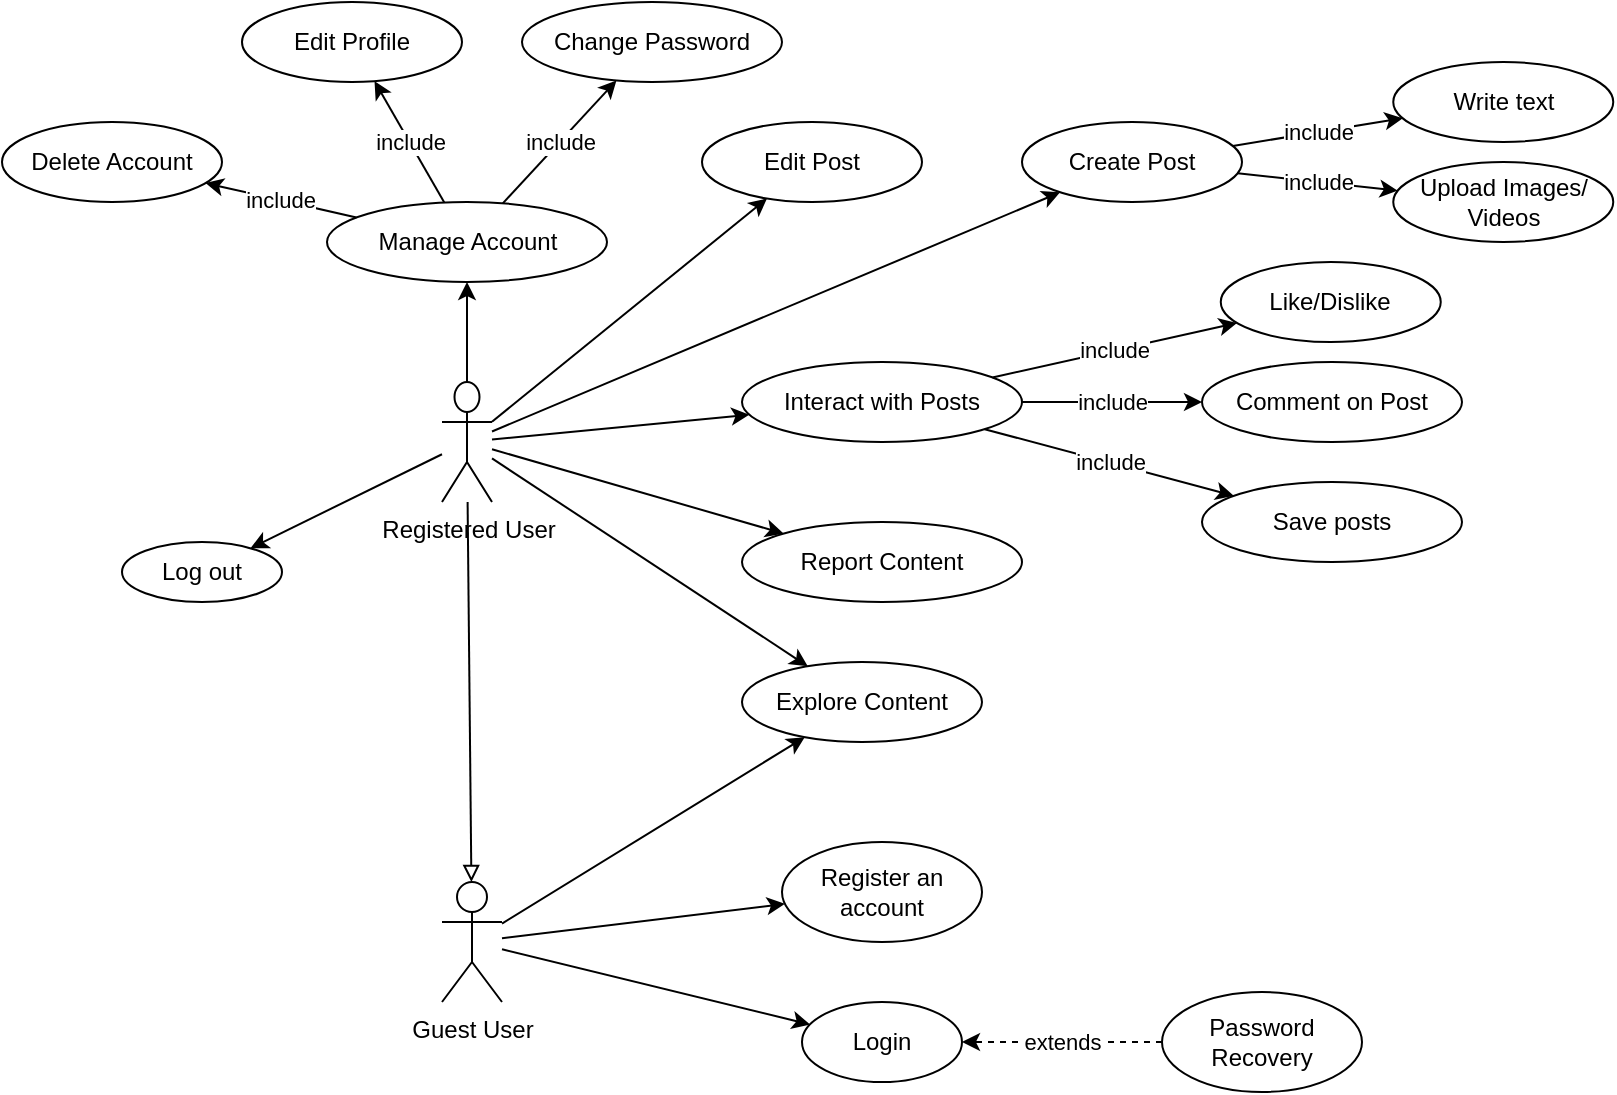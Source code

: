 <mxfile version="26.1.1">
  <diagram name="Trang-1" id="F2xkquYt5GHNJze43k73">
    <mxGraphModel dx="1869" dy="531" grid="1" gridSize="10" guides="1" tooltips="1" connect="1" arrows="1" fold="1" page="1" pageScale="1" pageWidth="827" pageHeight="1169" math="0" shadow="0">
      <root>
        <mxCell id="0" />
        <mxCell id="1" parent="0" />
        <mxCell id="nxoV8YWPa040tWxA0tgp-1" value="Registered&amp;nbsp;User&lt;div&gt;&lt;br&gt;&lt;/div&gt;" style="shape=umlActor;verticalLabelPosition=bottom;verticalAlign=top;html=1;outlineConnect=0;" parent="1" vertex="1">
          <mxGeometry x="10" y="210" width="25" height="60" as="geometry" />
        </mxCell>
        <mxCell id="nxoV8YWPa040tWxA0tgp-4" value="Register an account" style="ellipse;whiteSpace=wrap;html=1;" parent="1" vertex="1">
          <mxGeometry x="180" y="440" width="100" height="50" as="geometry" />
        </mxCell>
        <mxCell id="nxoV8YWPa040tWxA0tgp-5" value="Login" style="ellipse;whiteSpace=wrap;html=1;" parent="1" vertex="1">
          <mxGeometry x="190" y="520" width="80" height="40" as="geometry" />
        </mxCell>
        <mxCell id="nxoV8YWPa040tWxA0tgp-12" value="" style="endArrow=classic;html=1;rounded=0;" parent="1" source="nxoV8YWPa040tWxA0tgp-1" target="PyVCdMeC3oikazkzIjub-19" edge="1">
          <mxGeometry width="50" height="50" relative="1" as="geometry">
            <mxPoint x="190" y="230" as="sourcePoint" />
            <mxPoint x="223.08" y="25.6" as="targetPoint" />
          </mxGeometry>
        </mxCell>
        <mxCell id="nxoV8YWPa040tWxA0tgp-13" value="Log out" style="ellipse;whiteSpace=wrap;html=1;" parent="1" vertex="1">
          <mxGeometry x="-150" y="290" width="80" height="30" as="geometry" />
        </mxCell>
        <mxCell id="nxoV8YWPa040tWxA0tgp-14" value="" style="endArrow=classic;html=1;rounded=0;" parent="1" source="nxoV8YWPa040tWxA0tgp-1" target="nxoV8YWPa040tWxA0tgp-13" edge="1">
          <mxGeometry width="50" height="50" relative="1" as="geometry">
            <mxPoint x="430" y="280" as="sourcePoint" />
            <mxPoint x="480" y="230" as="targetPoint" />
          </mxGeometry>
        </mxCell>
        <mxCell id="nxoV8YWPa040tWxA0tgp-16" value="" style="endArrow=classic;html=1;rounded=0;" parent="1" source="nxoV8YWPa040tWxA0tgp-1" target="nxoV8YWPa040tWxA0tgp-38" edge="1">
          <mxGeometry width="50" height="50" relative="1" as="geometry">
            <mxPoint x="430" y="280" as="sourcePoint" />
            <mxPoint x="146.517" y="295.147" as="targetPoint" />
          </mxGeometry>
        </mxCell>
        <mxCell id="nxoV8YWPa040tWxA0tgp-22" value="Comment on Post" style="ellipse;whiteSpace=wrap;html=1;" parent="1" vertex="1">
          <mxGeometry x="390" y="200" width="130" height="40" as="geometry" />
        </mxCell>
        <mxCell id="nxoV8YWPa040tWxA0tgp-38" value="Explore Content" style="ellipse;whiteSpace=wrap;html=1;" parent="1" vertex="1">
          <mxGeometry x="160" y="350" width="120" height="40" as="geometry" />
        </mxCell>
        <mxCell id="PyVCdMeC3oikazkzIjub-1" value="Guest User&lt;div&gt;&lt;br&gt;&lt;/div&gt;" style="shape=umlActor;verticalLabelPosition=bottom;verticalAlign=top;html=1;outlineConnect=0;" parent="1" vertex="1">
          <mxGeometry x="10" y="460" width="30" height="60" as="geometry" />
        </mxCell>
        <mxCell id="PyVCdMeC3oikazkzIjub-10" value="" style="endArrow=classic;html=1;rounded=0;" parent="1" source="PyVCdMeC3oikazkzIjub-1" target="nxoV8YWPa040tWxA0tgp-5" edge="1">
          <mxGeometry width="50" height="50" relative="1" as="geometry">
            <mxPoint x="-27.5" y="120" as="sourcePoint" />
            <mxPoint x="129.5" y="40" as="targetPoint" />
          </mxGeometry>
        </mxCell>
        <mxCell id="PyVCdMeC3oikazkzIjub-11" value="" style="endArrow=classic;html=1;rounded=0;" parent="1" source="PyVCdMeC3oikazkzIjub-1" target="nxoV8YWPa040tWxA0tgp-4" edge="1">
          <mxGeometry width="50" height="50" relative="1" as="geometry">
            <mxPoint x="-17.5" y="130" as="sourcePoint" />
            <mxPoint x="139.5" y="50" as="targetPoint" />
          </mxGeometry>
        </mxCell>
        <mxCell id="PyVCdMeC3oikazkzIjub-14" value="" style="endArrow=classic;html=1;rounded=0;" parent="1" source="PyVCdMeC3oikazkzIjub-1" target="nxoV8YWPa040tWxA0tgp-38" edge="1">
          <mxGeometry width="50" height="50" relative="1" as="geometry">
            <mxPoint x="45" y="276" as="sourcePoint" />
            <mxPoint x="163.8" y="328.921" as="targetPoint" />
          </mxGeometry>
        </mxCell>
        <mxCell id="PyVCdMeC3oikazkzIjub-19" value="Create Post" style="ellipse;whiteSpace=wrap;html=1;" parent="1" vertex="1">
          <mxGeometry x="300" y="80" width="110" height="40" as="geometry" />
        </mxCell>
        <mxCell id="PyVCdMeC3oikazkzIjub-20" value="Write text" style="ellipse;whiteSpace=wrap;html=1;" parent="1" vertex="1">
          <mxGeometry x="485.63" y="50" width="110" height="40" as="geometry" />
        </mxCell>
        <mxCell id="PyVCdMeC3oikazkzIjub-21" value="Upload Images/ Videos" style="ellipse;whiteSpace=wrap;html=1;" parent="1" vertex="1">
          <mxGeometry x="485.63" y="100" width="110" height="40" as="geometry" />
        </mxCell>
        <mxCell id="PyVCdMeC3oikazkzIjub-22" value="Interact with Posts" style="ellipse;whiteSpace=wrap;html=1;" parent="1" vertex="1">
          <mxGeometry x="160" y="200" width="140" height="40" as="geometry" />
        </mxCell>
        <mxCell id="PyVCdMeC3oikazkzIjub-23" value="Like/Dislike" style="ellipse;whiteSpace=wrap;html=1;" parent="1" vertex="1">
          <mxGeometry x="399.38" y="150" width="110" height="40" as="geometry" />
        </mxCell>
        <mxCell id="PyVCdMeC3oikazkzIjub-24" value="Report Content" style="ellipse;whiteSpace=wrap;html=1;" parent="1" vertex="1">
          <mxGeometry x="160" y="280" width="140" height="40" as="geometry" />
        </mxCell>
        <mxCell id="PyVCdMeC3oikazkzIjub-25" value="include" style="endArrow=classic;html=1;rounded=0;" parent="1" source="PyVCdMeC3oikazkzIjub-19" target="PyVCdMeC3oikazkzIjub-20" edge="1">
          <mxGeometry width="50" height="50" relative="1" as="geometry">
            <mxPoint x="20.63" y="377" as="sourcePoint" />
            <mxPoint x="296.63" y="99" as="targetPoint" />
          </mxGeometry>
        </mxCell>
        <mxCell id="PyVCdMeC3oikazkzIjub-26" value="include" style="endArrow=classic;html=1;rounded=0;" parent="1" source="PyVCdMeC3oikazkzIjub-19" target="PyVCdMeC3oikazkzIjub-21" edge="1">
          <mxGeometry width="50" height="50" relative="1" as="geometry">
            <mxPoint x="351.63" y="65" as="sourcePoint" />
            <mxPoint x="467.63" y="15" as="targetPoint" />
          </mxGeometry>
        </mxCell>
        <mxCell id="PyVCdMeC3oikazkzIjub-29" value="" style="endArrow=classic;html=1;rounded=0;" parent="1" source="nxoV8YWPa040tWxA0tgp-1" target="PyVCdMeC3oikazkzIjub-22" edge="1">
          <mxGeometry width="50" height="50" relative="1" as="geometry">
            <mxPoint x="55" y="247" as="sourcePoint" />
            <mxPoint x="331" y="-31" as="targetPoint" />
          </mxGeometry>
        </mxCell>
        <mxCell id="PyVCdMeC3oikazkzIjub-31" value="" style="endArrow=classic;html=1;rounded=0;" parent="1" source="nxoV8YWPa040tWxA0tgp-1" target="PyVCdMeC3oikazkzIjub-24" edge="1">
          <mxGeometry width="50" height="50" relative="1" as="geometry">
            <mxPoint x="75" y="267" as="sourcePoint" />
            <mxPoint x="351" y="-11" as="targetPoint" />
          </mxGeometry>
        </mxCell>
        <mxCell id="PyVCdMeC3oikazkzIjub-32" value="Change Password" style="ellipse;whiteSpace=wrap;html=1;" parent="1" vertex="1">
          <mxGeometry x="50.0" y="20" width="130" height="40" as="geometry" />
        </mxCell>
        <mxCell id="PyVCdMeC3oikazkzIjub-33" value="Manage Account" style="ellipse;whiteSpace=wrap;html=1;" parent="1" vertex="1">
          <mxGeometry x="-47.5" y="120" width="140" height="40" as="geometry" />
        </mxCell>
        <mxCell id="PyVCdMeC3oikazkzIjub-34" value="Edit Profile" style="ellipse;whiteSpace=wrap;html=1;" parent="1" vertex="1">
          <mxGeometry x="-90" y="20" width="110" height="40" as="geometry" />
        </mxCell>
        <mxCell id="PyVCdMeC3oikazkzIjub-42" value="" style="endArrow=classic;html=1;rounded=0;" parent="1" source="nxoV8YWPa040tWxA0tgp-1" target="PyVCdMeC3oikazkzIjub-33" edge="1">
          <mxGeometry width="50" height="50" relative="1" as="geometry">
            <mxPoint x="45" y="242" as="sourcePoint" />
            <mxPoint x="287" y="97" as="targetPoint" />
          </mxGeometry>
        </mxCell>
        <mxCell id="6-NhuIDL_aCCwrw_pake-1" value="" style="endArrow=block;html=1;rounded=0;endFill=0;" parent="1" source="nxoV8YWPa040tWxA0tgp-1" target="PyVCdMeC3oikazkzIjub-1" edge="1">
          <mxGeometry width="50" height="50" relative="1" as="geometry">
            <mxPoint x="-50" y="410" as="sourcePoint" />
            <mxPoint x="-100" y="390" as="targetPoint" />
          </mxGeometry>
        </mxCell>
        <mxCell id="6-NhuIDL_aCCwrw_pake-3" value="Edit Post" style="ellipse;whiteSpace=wrap;html=1;" parent="1" vertex="1">
          <mxGeometry x="140" y="80" width="110" height="40" as="geometry" />
        </mxCell>
        <mxCell id="6-NhuIDL_aCCwrw_pake-8" value="" style="endArrow=classic;html=1;rounded=0;" parent="1" source="nxoV8YWPa040tWxA0tgp-1" target="6-NhuIDL_aCCwrw_pake-3" edge="1">
          <mxGeometry width="50" height="50" relative="1" as="geometry">
            <mxPoint x="450" y="140" as="sourcePoint" />
            <mxPoint x="500" y="90" as="targetPoint" />
          </mxGeometry>
        </mxCell>
        <mxCell id="6-NhuIDL_aCCwrw_pake-14" value="Save posts" style="ellipse;whiteSpace=wrap;html=1;" parent="1" vertex="1">
          <mxGeometry x="390" y="260" width="130" height="40" as="geometry" />
        </mxCell>
        <mxCell id="6-NhuIDL_aCCwrw_pake-19" value="include" style="endArrow=classic;html=1;rounded=0;" parent="1" source="PyVCdMeC3oikazkzIjub-33" target="PyVCdMeC3oikazkzIjub-32" edge="1">
          <mxGeometry x="-0.011" width="50" height="50" relative="1" as="geometry">
            <mxPoint x="-270" y="97" as="sourcePoint" />
            <mxPoint x="-187" y="83" as="targetPoint" />
            <mxPoint as="offset" />
          </mxGeometry>
        </mxCell>
        <mxCell id="6-NhuIDL_aCCwrw_pake-20" value="include" style="endArrow=classic;html=1;rounded=0;" parent="1" source="PyVCdMeC3oikazkzIjub-33" target="PyVCdMeC3oikazkzIjub-34" edge="1">
          <mxGeometry x="0.007" width="50" height="50" relative="1" as="geometry">
            <mxPoint x="-220" y="160" as="sourcePoint" />
            <mxPoint x="-177" y="93" as="targetPoint" />
            <mxPoint as="offset" />
          </mxGeometry>
        </mxCell>
        <mxCell id="QqhSyfpVA0w9xi7-2su9-1" value="include" style="endArrow=classic;html=1;rounded=0;" parent="1" source="PyVCdMeC3oikazkzIjub-22" target="PyVCdMeC3oikazkzIjub-23" edge="1">
          <mxGeometry width="50" height="50" relative="1" as="geometry">
            <mxPoint x="230" y="294" as="sourcePoint" />
            <mxPoint x="315" y="280" as="targetPoint" />
          </mxGeometry>
        </mxCell>
        <mxCell id="QqhSyfpVA0w9xi7-2su9-2" value="include" style="endArrow=classic;html=1;rounded=0;" parent="1" source="PyVCdMeC3oikazkzIjub-22" target="nxoV8YWPa040tWxA0tgp-22" edge="1">
          <mxGeometry width="50" height="50" relative="1" as="geometry">
            <mxPoint x="240" y="304" as="sourcePoint" />
            <mxPoint x="325" y="290" as="targetPoint" />
          </mxGeometry>
        </mxCell>
        <mxCell id="QqhSyfpVA0w9xi7-2su9-3" value="include" style="endArrow=classic;html=1;rounded=0;" parent="1" source="PyVCdMeC3oikazkzIjub-22" target="6-NhuIDL_aCCwrw_pake-14" edge="1">
          <mxGeometry width="50" height="50" relative="1" as="geometry">
            <mxPoint x="250" y="314" as="sourcePoint" />
            <mxPoint x="335" y="300" as="targetPoint" />
          </mxGeometry>
        </mxCell>
        <mxCell id="QqhSyfpVA0w9xi7-2su9-8" value="Delete Account" style="ellipse;whiteSpace=wrap;html=1;" parent="1" vertex="1">
          <mxGeometry x="-210" y="80" width="110" height="40" as="geometry" />
        </mxCell>
        <mxCell id="QqhSyfpVA0w9xi7-2su9-10" value="Password Recovery" style="ellipse;whiteSpace=wrap;html=1;" parent="1" vertex="1">
          <mxGeometry x="370" y="515" width="100" height="50" as="geometry" />
        </mxCell>
        <mxCell id="QqhSyfpVA0w9xi7-2su9-11" value="extends" style="endArrow=classic;html=1;rounded=0;dashed=1;" parent="1" source="QqhSyfpVA0w9xi7-2su9-10" target="nxoV8YWPa040tWxA0tgp-5" edge="1">
          <mxGeometry x="0.007" width="50" height="50" relative="1" as="geometry">
            <mxPoint x="270" y="489.41" as="sourcePoint" />
            <mxPoint x="342" y="489.41" as="targetPoint" />
            <mxPoint as="offset" />
          </mxGeometry>
        </mxCell>
        <mxCell id="1p6hTxIKPCsxBWcKh-Li-2" value="include" style="endArrow=classic;html=1;rounded=0;" edge="1" parent="1" source="PyVCdMeC3oikazkzIjub-33" target="QqhSyfpVA0w9xi7-2su9-8">
          <mxGeometry x="0.007" width="50" height="50" relative="1" as="geometry">
            <mxPoint x="-75" y="220" as="sourcePoint" />
            <mxPoint x="-110" y="160" as="targetPoint" />
            <mxPoint as="offset" />
          </mxGeometry>
        </mxCell>
      </root>
    </mxGraphModel>
  </diagram>
</mxfile>
